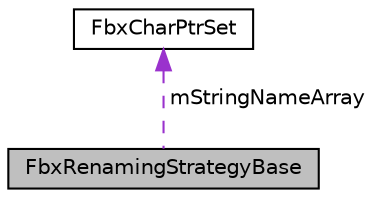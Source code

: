 digraph "FbxRenamingStrategyBase"
{
  edge [fontname="Helvetica",fontsize="10",labelfontname="Helvetica",labelfontsize="10"];
  node [fontname="Helvetica",fontsize="10",shape=record];
  Node4 [label="FbxRenamingStrategyBase",height=0.2,width=0.4,color="black", fillcolor="grey75", style="filled", fontcolor="black"];
  Node5 -> Node4 [dir="back",color="darkorchid3",fontsize="10",style="dashed",label=" mStringNameArray" ,fontname="Helvetica"];
  Node5 [label="FbxCharPtrSet",height=0.2,width=0.4,color="black", fillcolor="white", style="filled",URL="$class_fbx_char_ptr_set.html"];
}
